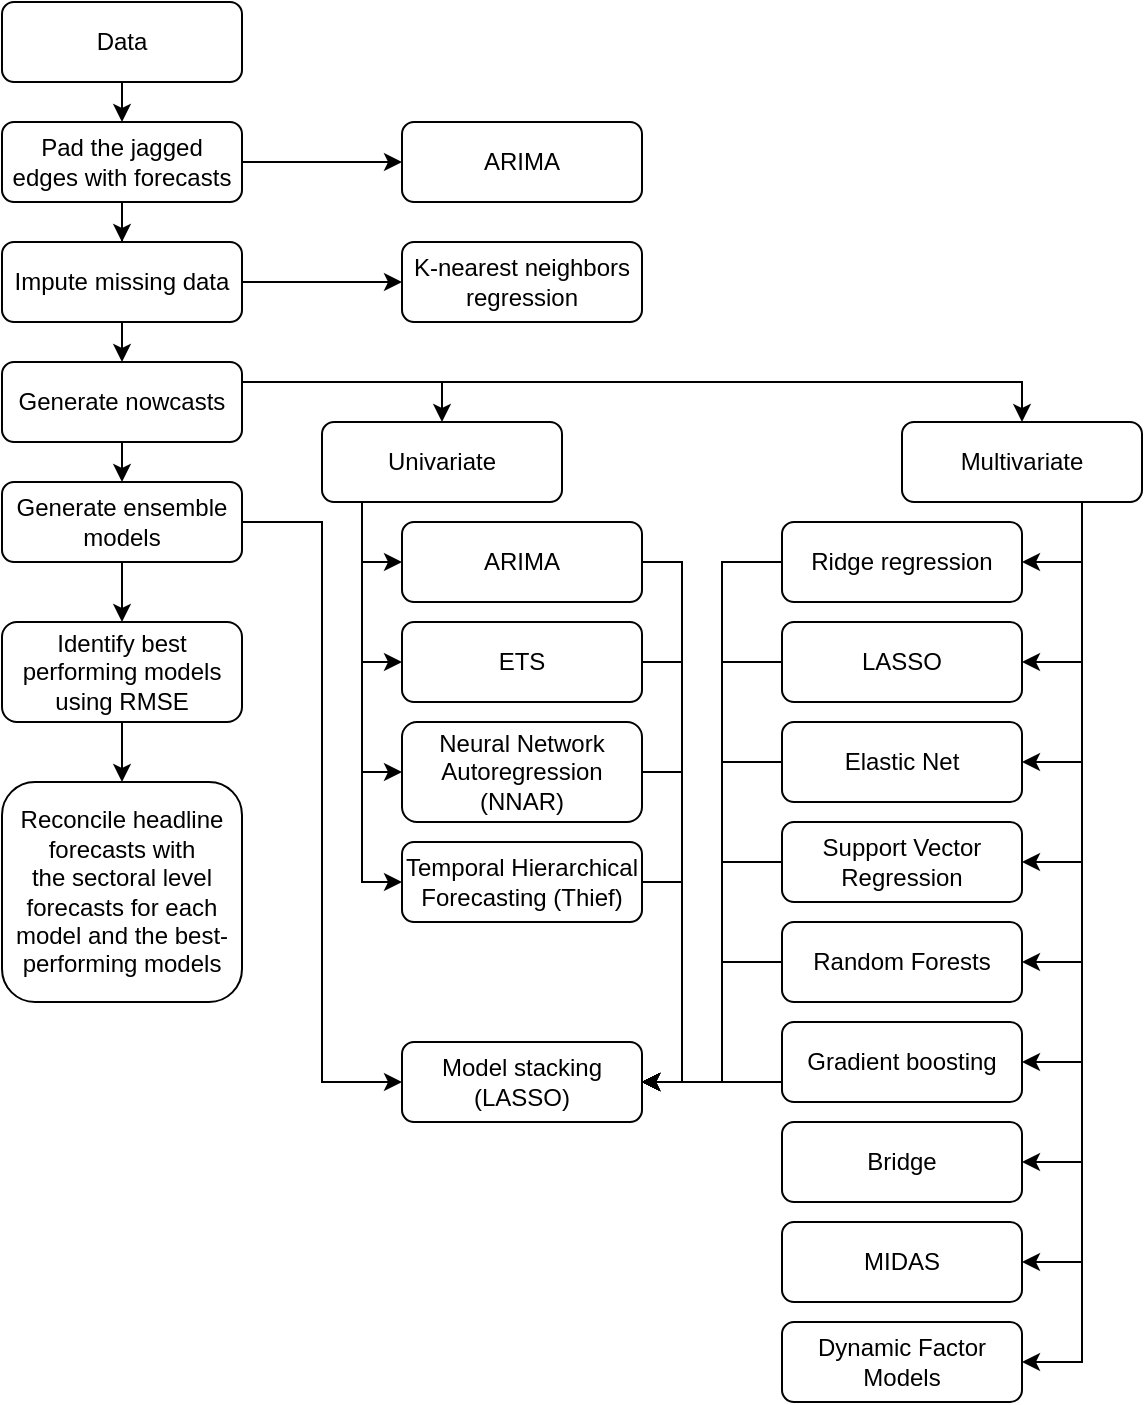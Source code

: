 <mxfile version="16.1.0" type="device"><diagram id="wQKr-pOt1w2jqoedINOT" name="Page-1"><mxGraphModel dx="1038" dy="571" grid="1" gridSize="10" guides="1" tooltips="1" connect="1" arrows="1" fold="1" page="1" pageScale="1" pageWidth="850" pageHeight="1100" math="0" shadow="0"><root><mxCell id="0"/><mxCell id="1" parent="0"/><mxCell id="gshIkFESnJmLivy3SYAN-13" style="edgeStyle=orthogonalEdgeStyle;rounded=0;orthogonalLoop=1;jettySize=auto;html=1;exitX=0.5;exitY=1;exitDx=0;exitDy=0;" edge="1" parent="1" source="gshIkFESnJmLivy3SYAN-4" target="gshIkFESnJmLivy3SYAN-6"><mxGeometry relative="1" as="geometry"/></mxCell><mxCell id="gshIkFESnJmLivy3SYAN-24" style="edgeStyle=orthogonalEdgeStyle;rounded=0;orthogonalLoop=1;jettySize=auto;html=1;exitX=1;exitY=0.5;exitDx=0;exitDy=0;entryX=0;entryY=0.5;entryDx=0;entryDy=0;endArrow=classic;endFill=1;" edge="1" parent="1" source="gshIkFESnJmLivy3SYAN-4" target="gshIkFESnJmLivy3SYAN-21"><mxGeometry relative="1" as="geometry"/></mxCell><mxCell id="gshIkFESnJmLivy3SYAN-4" value="&lt;span&gt;Pad the jagged edges&amp;nbsp;&lt;/span&gt;&lt;span&gt;with forecasts&lt;/span&gt;" style="rounded=1;whiteSpace=wrap;html=1;" vertex="1" parent="1"><mxGeometry x="80" y="100" width="120" height="40" as="geometry"/></mxCell><mxCell id="gshIkFESnJmLivy3SYAN-12" style="edgeStyle=orthogonalEdgeStyle;rounded=0;orthogonalLoop=1;jettySize=auto;html=1;exitX=0.5;exitY=1;exitDx=0;exitDy=0;entryX=0.5;entryY=0;entryDx=0;entryDy=0;" edge="1" parent="1" source="gshIkFESnJmLivy3SYAN-5" target="gshIkFESnJmLivy3SYAN-4"><mxGeometry relative="1" as="geometry"/></mxCell><mxCell id="gshIkFESnJmLivy3SYAN-5" value="Data" style="rounded=1;whiteSpace=wrap;html=1;" vertex="1" parent="1"><mxGeometry x="80" y="40" width="120" height="40" as="geometry"/></mxCell><mxCell id="gshIkFESnJmLivy3SYAN-14" style="edgeStyle=orthogonalEdgeStyle;rounded=0;orthogonalLoop=1;jettySize=auto;html=1;exitX=0.5;exitY=1;exitDx=0;exitDy=0;entryX=0.5;entryY=0;entryDx=0;entryDy=0;" edge="1" parent="1" source="gshIkFESnJmLivy3SYAN-6" target="gshIkFESnJmLivy3SYAN-7"><mxGeometry relative="1" as="geometry"/></mxCell><mxCell id="gshIkFESnJmLivy3SYAN-25" style="edgeStyle=orthogonalEdgeStyle;rounded=0;orthogonalLoop=1;jettySize=auto;html=1;exitX=1;exitY=0.5;exitDx=0;exitDy=0;entryX=0;entryY=0.5;entryDx=0;entryDy=0;endArrow=classic;endFill=1;" edge="1" parent="1" source="gshIkFESnJmLivy3SYAN-6" target="gshIkFESnJmLivy3SYAN-22"><mxGeometry relative="1" as="geometry"/></mxCell><mxCell id="gshIkFESnJmLivy3SYAN-6" value="Impute missing data" style="rounded=1;whiteSpace=wrap;html=1;" vertex="1" parent="1"><mxGeometry x="80" y="160" width="120" height="40" as="geometry"/></mxCell><mxCell id="gshIkFESnJmLivy3SYAN-15" style="edgeStyle=orthogonalEdgeStyle;rounded=0;orthogonalLoop=1;jettySize=auto;html=1;exitX=0.5;exitY=1;exitDx=0;exitDy=0;entryX=0.5;entryY=0;entryDx=0;entryDy=0;" edge="1" parent="1" source="gshIkFESnJmLivy3SYAN-7" target="gshIkFESnJmLivy3SYAN-8"><mxGeometry relative="1" as="geometry"/></mxCell><mxCell id="gshIkFESnJmLivy3SYAN-29" style="edgeStyle=orthogonalEdgeStyle;rounded=0;orthogonalLoop=1;jettySize=auto;html=1;exitX=1;exitY=0.5;exitDx=0;exitDy=0;entryX=0.5;entryY=0;entryDx=0;entryDy=0;endArrow=classic;endFill=1;" edge="1" parent="1" source="gshIkFESnJmLivy3SYAN-7" target="gshIkFESnJmLivy3SYAN-26"><mxGeometry relative="1" as="geometry"><Array as="points"><mxPoint x="210" y="230"/><mxPoint x="310" y="230"/></Array></mxGeometry></mxCell><mxCell id="gshIkFESnJmLivy3SYAN-30" style="edgeStyle=orthogonalEdgeStyle;rounded=0;orthogonalLoop=1;jettySize=auto;html=1;exitX=1;exitY=0.5;exitDx=0;exitDy=0;entryX=0.5;entryY=0;entryDx=0;entryDy=0;endArrow=classic;endFill=1;" edge="1" parent="1" source="gshIkFESnJmLivy3SYAN-7" target="gshIkFESnJmLivy3SYAN-27"><mxGeometry relative="1" as="geometry"><Array as="points"><mxPoint x="210" y="230"/><mxPoint x="610" y="230"/></Array></mxGeometry></mxCell><mxCell id="gshIkFESnJmLivy3SYAN-7" value="Generate nowcasts" style="rounded=1;whiteSpace=wrap;html=1;" vertex="1" parent="1"><mxGeometry x="80" y="220" width="120" height="40" as="geometry"/></mxCell><mxCell id="gshIkFESnJmLivy3SYAN-18" style="edgeStyle=orthogonalEdgeStyle;rounded=0;orthogonalLoop=1;jettySize=auto;html=1;exitX=0.5;exitY=1;exitDx=0;exitDy=0;entryX=0.5;entryY=0;entryDx=0;entryDy=0;" edge="1" parent="1" source="gshIkFESnJmLivy3SYAN-8" target="gshIkFESnJmLivy3SYAN-16"><mxGeometry relative="1" as="geometry"/></mxCell><mxCell id="gshIkFESnJmLivy3SYAN-61" style="edgeStyle=orthogonalEdgeStyle;rounded=0;orthogonalLoop=1;jettySize=auto;html=1;exitX=1;exitY=0.5;exitDx=0;exitDy=0;entryX=0;entryY=0.5;entryDx=0;entryDy=0;endArrow=classic;endFill=1;" edge="1" parent="1" source="gshIkFESnJmLivy3SYAN-8" target="gshIkFESnJmLivy3SYAN-60"><mxGeometry relative="1" as="geometry"/></mxCell><mxCell id="gshIkFESnJmLivy3SYAN-8" value="Generate ensemble models" style="rounded=1;whiteSpace=wrap;html=1;" vertex="1" parent="1"><mxGeometry x="80" y="280" width="120" height="40" as="geometry"/></mxCell><mxCell id="gshIkFESnJmLivy3SYAN-19" style="edgeStyle=orthogonalEdgeStyle;rounded=0;orthogonalLoop=1;jettySize=auto;html=1;exitX=0.5;exitY=1;exitDx=0;exitDy=0;entryX=0.5;entryY=0;entryDx=0;entryDy=0;" edge="1" parent="1" source="gshIkFESnJmLivy3SYAN-16" target="gshIkFESnJmLivy3SYAN-17"><mxGeometry relative="1" as="geometry"/></mxCell><mxCell id="gshIkFESnJmLivy3SYAN-16" value="Identify best performing models using RMSE" style="rounded=1;whiteSpace=wrap;html=1;" vertex="1" parent="1"><mxGeometry x="80" y="350" width="120" height="50" as="geometry"/></mxCell><mxCell id="gshIkFESnJmLivy3SYAN-17" value="&lt;div&gt;Reconcile headline forecasts with the&amp;nbsp;&lt;span&gt;sectoral level forecasts for each model&amp;nbsp;&lt;/span&gt;&lt;span&gt;and the best-performing models&lt;/span&gt;&lt;/div&gt;" style="rounded=1;whiteSpace=wrap;html=1;" vertex="1" parent="1"><mxGeometry x="80" y="430" width="120" height="110" as="geometry"/></mxCell><mxCell id="gshIkFESnJmLivy3SYAN-21" value="ARIMA" style="rounded=1;whiteSpace=wrap;html=1;" vertex="1" parent="1"><mxGeometry x="280" y="100" width="120" height="40" as="geometry"/></mxCell><mxCell id="gshIkFESnJmLivy3SYAN-22" value="K-nearest neighbors regression" style="rounded=1;whiteSpace=wrap;html=1;" vertex="1" parent="1"><mxGeometry x="280" y="160" width="120" height="40" as="geometry"/></mxCell><mxCell id="gshIkFESnJmLivy3SYAN-66" style="edgeStyle=orthogonalEdgeStyle;rounded=0;orthogonalLoop=1;jettySize=auto;html=1;exitX=0.25;exitY=1;exitDx=0;exitDy=0;entryX=0;entryY=0.5;entryDx=0;entryDy=0;endArrow=classic;endFill=1;" edge="1" parent="1" source="gshIkFESnJmLivy3SYAN-26" target="gshIkFESnJmLivy3SYAN-33"><mxGeometry relative="1" as="geometry"><Array as="points"><mxPoint x="270" y="280"/><mxPoint x="260" y="280"/><mxPoint x="260" y="320"/></Array></mxGeometry></mxCell><mxCell id="gshIkFESnJmLivy3SYAN-67" style="edgeStyle=orthogonalEdgeStyle;rounded=0;orthogonalLoop=1;jettySize=auto;html=1;exitX=0.25;exitY=1;exitDx=0;exitDy=0;entryX=0;entryY=0.5;entryDx=0;entryDy=0;endArrow=classic;endFill=1;" edge="1" parent="1" source="gshIkFESnJmLivy3SYAN-26" target="gshIkFESnJmLivy3SYAN-34"><mxGeometry relative="1" as="geometry"><Array as="points"><mxPoint x="270" y="280"/><mxPoint x="260" y="280"/><mxPoint x="260" y="370"/></Array></mxGeometry></mxCell><mxCell id="gshIkFESnJmLivy3SYAN-68" style="edgeStyle=orthogonalEdgeStyle;rounded=0;orthogonalLoop=1;jettySize=auto;html=1;entryX=0;entryY=0.5;entryDx=0;entryDy=0;endArrow=classic;endFill=1;" edge="1" parent="1" target="gshIkFESnJmLivy3SYAN-35"><mxGeometry relative="1" as="geometry"><mxPoint x="260" y="300" as="sourcePoint"/><Array as="points"><mxPoint x="260" y="280"/><mxPoint x="260" y="415"/></Array></mxGeometry></mxCell><mxCell id="gshIkFESnJmLivy3SYAN-69" style="edgeStyle=orthogonalEdgeStyle;rounded=0;orthogonalLoop=1;jettySize=auto;html=1;exitX=0.25;exitY=1;exitDx=0;exitDy=0;entryX=0;entryY=0.5;entryDx=0;entryDy=0;endArrow=classic;endFill=1;" edge="1" parent="1" source="gshIkFESnJmLivy3SYAN-26" target="gshIkFESnJmLivy3SYAN-36"><mxGeometry relative="1" as="geometry"><Array as="points"><mxPoint x="270" y="280"/><mxPoint x="260" y="280"/><mxPoint x="260" y="480"/></Array></mxGeometry></mxCell><mxCell id="gshIkFESnJmLivy3SYAN-26" value="Univariate" style="rounded=1;whiteSpace=wrap;html=1;" vertex="1" parent="1"><mxGeometry x="240" y="250" width="120" height="40" as="geometry"/></mxCell><mxCell id="gshIkFESnJmLivy3SYAN-84" style="edgeStyle=orthogonalEdgeStyle;rounded=0;orthogonalLoop=1;jettySize=auto;html=1;exitX=0.75;exitY=1;exitDx=0;exitDy=0;entryX=1;entryY=0.5;entryDx=0;entryDy=0;endArrow=classic;endFill=1;" edge="1" parent="1" source="gshIkFESnJmLivy3SYAN-27" target="gshIkFESnJmLivy3SYAN-42"><mxGeometry relative="1" as="geometry"/></mxCell><mxCell id="gshIkFESnJmLivy3SYAN-85" style="edgeStyle=orthogonalEdgeStyle;rounded=0;orthogonalLoop=1;jettySize=auto;html=1;exitX=0.75;exitY=1;exitDx=0;exitDy=0;entryX=1;entryY=0.5;entryDx=0;entryDy=0;endArrow=classic;endFill=1;" edge="1" parent="1" source="gshIkFESnJmLivy3SYAN-27" target="gshIkFESnJmLivy3SYAN-43"><mxGeometry relative="1" as="geometry"/></mxCell><mxCell id="gshIkFESnJmLivy3SYAN-86" style="edgeStyle=orthogonalEdgeStyle;rounded=0;orthogonalLoop=1;jettySize=auto;html=1;exitX=0.75;exitY=1;exitDx=0;exitDy=0;entryX=1;entryY=0.5;entryDx=0;entryDy=0;endArrow=classic;endFill=1;" edge="1" parent="1" source="gshIkFESnJmLivy3SYAN-27" target="gshIkFESnJmLivy3SYAN-44"><mxGeometry relative="1" as="geometry"/></mxCell><mxCell id="gshIkFESnJmLivy3SYAN-87" style="edgeStyle=orthogonalEdgeStyle;rounded=0;orthogonalLoop=1;jettySize=auto;html=1;exitX=0.75;exitY=1;exitDx=0;exitDy=0;entryX=1;entryY=0.5;entryDx=0;entryDy=0;endArrow=classic;endFill=1;" edge="1" parent="1" source="gshIkFESnJmLivy3SYAN-27" target="gshIkFESnJmLivy3SYAN-45"><mxGeometry relative="1" as="geometry"/></mxCell><mxCell id="gshIkFESnJmLivy3SYAN-88" style="edgeStyle=orthogonalEdgeStyle;rounded=0;orthogonalLoop=1;jettySize=auto;html=1;exitX=0.75;exitY=1;exitDx=0;exitDy=0;entryX=1;entryY=0.5;entryDx=0;entryDy=0;endArrow=classic;endFill=1;" edge="1" parent="1" source="gshIkFESnJmLivy3SYAN-27" target="gshIkFESnJmLivy3SYAN-46"><mxGeometry relative="1" as="geometry"/></mxCell><mxCell id="gshIkFESnJmLivy3SYAN-89" style="edgeStyle=orthogonalEdgeStyle;rounded=0;orthogonalLoop=1;jettySize=auto;html=1;exitX=0.75;exitY=1;exitDx=0;exitDy=0;entryX=1;entryY=0.5;entryDx=0;entryDy=0;endArrow=classic;endFill=1;" edge="1" parent="1" source="gshIkFESnJmLivy3SYAN-27" target="gshIkFESnJmLivy3SYAN-47"><mxGeometry relative="1" as="geometry"/></mxCell><mxCell id="gshIkFESnJmLivy3SYAN-90" style="edgeStyle=orthogonalEdgeStyle;rounded=0;orthogonalLoop=1;jettySize=auto;html=1;exitX=0.75;exitY=1;exitDx=0;exitDy=0;entryX=1;entryY=0.5;entryDx=0;entryDy=0;endArrow=classic;endFill=1;" edge="1" parent="1" source="gshIkFESnJmLivy3SYAN-27" target="gshIkFESnJmLivy3SYAN-48"><mxGeometry relative="1" as="geometry"/></mxCell><mxCell id="gshIkFESnJmLivy3SYAN-91" style="edgeStyle=orthogonalEdgeStyle;rounded=0;orthogonalLoop=1;jettySize=auto;html=1;exitX=0.75;exitY=1;exitDx=0;exitDy=0;entryX=1;entryY=0.5;entryDx=0;entryDy=0;endArrow=classic;endFill=1;" edge="1" parent="1" source="gshIkFESnJmLivy3SYAN-27" target="gshIkFESnJmLivy3SYAN-49"><mxGeometry relative="1" as="geometry"/></mxCell><mxCell id="gshIkFESnJmLivy3SYAN-92" style="edgeStyle=orthogonalEdgeStyle;rounded=0;orthogonalLoop=1;jettySize=auto;html=1;exitX=0.75;exitY=1;exitDx=0;exitDy=0;entryX=1;entryY=0.5;entryDx=0;entryDy=0;endArrow=classic;endFill=1;" edge="1" parent="1" source="gshIkFESnJmLivy3SYAN-27" target="gshIkFESnJmLivy3SYAN-50"><mxGeometry relative="1" as="geometry"/></mxCell><mxCell id="gshIkFESnJmLivy3SYAN-27" value="Multivariate" style="rounded=1;whiteSpace=wrap;html=1;" vertex="1" parent="1"><mxGeometry x="530" y="250" width="120" height="40" as="geometry"/></mxCell><mxCell id="gshIkFESnJmLivy3SYAN-107" style="edgeStyle=orthogonalEdgeStyle;rounded=0;orthogonalLoop=1;jettySize=auto;html=1;exitX=1;exitY=0.5;exitDx=0;exitDy=0;entryX=1;entryY=0.5;entryDx=0;entryDy=0;endArrow=classic;endFill=1;" edge="1" parent="1" source="gshIkFESnJmLivy3SYAN-33" target="gshIkFESnJmLivy3SYAN-60"><mxGeometry relative="1" as="geometry"/></mxCell><mxCell id="gshIkFESnJmLivy3SYAN-33" value="ARIMA" style="rounded=1;whiteSpace=wrap;html=1;" vertex="1" parent="1"><mxGeometry x="280" y="300" width="120" height="40" as="geometry"/></mxCell><mxCell id="gshIkFESnJmLivy3SYAN-105" style="edgeStyle=orthogonalEdgeStyle;rounded=0;orthogonalLoop=1;jettySize=auto;html=1;exitX=1;exitY=0.5;exitDx=0;exitDy=0;entryX=1;entryY=0.5;entryDx=0;entryDy=0;endArrow=classic;endFill=1;" edge="1" parent="1" source="gshIkFESnJmLivy3SYAN-34" target="gshIkFESnJmLivy3SYAN-60"><mxGeometry relative="1" as="geometry"/></mxCell><mxCell id="gshIkFESnJmLivy3SYAN-34" value="ETS" style="rounded=1;whiteSpace=wrap;html=1;" vertex="1" parent="1"><mxGeometry x="280" y="350" width="120" height="40" as="geometry"/></mxCell><mxCell id="gshIkFESnJmLivy3SYAN-108" style="edgeStyle=orthogonalEdgeStyle;rounded=0;orthogonalLoop=1;jettySize=auto;html=1;exitX=1;exitY=0.5;exitDx=0;exitDy=0;entryX=1;entryY=0.5;entryDx=0;entryDy=0;endArrow=classic;endFill=1;" edge="1" parent="1" source="gshIkFESnJmLivy3SYAN-35" target="gshIkFESnJmLivy3SYAN-60"><mxGeometry relative="1" as="geometry"/></mxCell><mxCell id="gshIkFESnJmLivy3SYAN-35" value="Neural Network Autoregression (NNAR)" style="rounded=1;whiteSpace=wrap;html=1;" vertex="1" parent="1"><mxGeometry x="280" y="400" width="120" height="50" as="geometry"/></mxCell><mxCell id="gshIkFESnJmLivy3SYAN-109" style="edgeStyle=orthogonalEdgeStyle;rounded=0;orthogonalLoop=1;jettySize=auto;html=1;exitX=1;exitY=0.5;exitDx=0;exitDy=0;endArrow=classic;endFill=1;" edge="1" parent="1" source="gshIkFESnJmLivy3SYAN-36"><mxGeometry relative="1" as="geometry"><mxPoint x="400" y="580" as="targetPoint"/><Array as="points"><mxPoint x="420" y="480"/><mxPoint x="420" y="580"/></Array></mxGeometry></mxCell><mxCell id="gshIkFESnJmLivy3SYAN-36" value="Temporal Hierarchical Forecasting (Thief)" style="rounded=1;whiteSpace=wrap;html=1;" vertex="1" parent="1"><mxGeometry x="280" y="460" width="120" height="40" as="geometry"/></mxCell><mxCell id="gshIkFESnJmLivy3SYAN-110" style="edgeStyle=orthogonalEdgeStyle;rounded=0;orthogonalLoop=1;jettySize=auto;html=1;exitX=0;exitY=0.5;exitDx=0;exitDy=0;entryX=1;entryY=0.5;entryDx=0;entryDy=0;endArrow=classic;endFill=1;" edge="1" parent="1" source="gshIkFESnJmLivy3SYAN-42" target="gshIkFESnJmLivy3SYAN-60"><mxGeometry relative="1" as="geometry"><Array as="points"><mxPoint x="440" y="320"/><mxPoint x="440" y="580"/></Array></mxGeometry></mxCell><mxCell id="gshIkFESnJmLivy3SYAN-42" value="Ridge regression" style="rounded=1;whiteSpace=wrap;html=1;" vertex="1" parent="1"><mxGeometry x="470" y="300" width="120" height="40" as="geometry"/></mxCell><mxCell id="gshIkFESnJmLivy3SYAN-111" style="edgeStyle=orthogonalEdgeStyle;rounded=0;orthogonalLoop=1;jettySize=auto;html=1;exitX=0;exitY=0.5;exitDx=0;exitDy=0;endArrow=classic;endFill=1;" edge="1" parent="1" source="gshIkFESnJmLivy3SYAN-43"><mxGeometry relative="1" as="geometry"><mxPoint x="400" y="580" as="targetPoint"/><Array as="points"><mxPoint x="440" y="370"/><mxPoint x="440" y="580"/></Array></mxGeometry></mxCell><mxCell id="gshIkFESnJmLivy3SYAN-43" value="LASSO" style="rounded=1;whiteSpace=wrap;html=1;" vertex="1" parent="1"><mxGeometry x="470" y="350" width="120" height="40" as="geometry"/></mxCell><mxCell id="gshIkFESnJmLivy3SYAN-112" style="edgeStyle=orthogonalEdgeStyle;rounded=0;orthogonalLoop=1;jettySize=auto;html=1;exitX=0;exitY=0.5;exitDx=0;exitDy=0;entryX=1;entryY=0.5;entryDx=0;entryDy=0;endArrow=classic;endFill=1;" edge="1" parent="1" source="gshIkFESnJmLivy3SYAN-44" target="gshIkFESnJmLivy3SYAN-60"><mxGeometry relative="1" as="geometry"><Array as="points"><mxPoint x="440" y="420"/><mxPoint x="440" y="580"/></Array></mxGeometry></mxCell><mxCell id="gshIkFESnJmLivy3SYAN-44" value="Elastic Net" style="rounded=1;whiteSpace=wrap;html=1;" vertex="1" parent="1"><mxGeometry x="470" y="400" width="120" height="40" as="geometry"/></mxCell><mxCell id="gshIkFESnJmLivy3SYAN-115" style="edgeStyle=orthogonalEdgeStyle;rounded=0;orthogonalLoop=1;jettySize=auto;html=1;exitX=0;exitY=0.5;exitDx=0;exitDy=0;entryX=1;entryY=0.5;entryDx=0;entryDy=0;endArrow=classic;endFill=1;" edge="1" parent="1" source="gshIkFESnJmLivy3SYAN-45" target="gshIkFESnJmLivy3SYAN-60"><mxGeometry relative="1" as="geometry"><Array as="points"><mxPoint x="440" y="470"/><mxPoint x="440" y="580"/></Array></mxGeometry></mxCell><mxCell id="gshIkFESnJmLivy3SYAN-45" value="Support Vector Regression" style="rounded=1;whiteSpace=wrap;html=1;" vertex="1" parent="1"><mxGeometry x="470" y="450" width="120" height="40" as="geometry"/></mxCell><mxCell id="gshIkFESnJmLivy3SYAN-114" style="edgeStyle=orthogonalEdgeStyle;rounded=0;orthogonalLoop=1;jettySize=auto;html=1;exitX=0;exitY=0.5;exitDx=0;exitDy=0;entryX=1;entryY=0.5;entryDx=0;entryDy=0;endArrow=classic;endFill=1;" edge="1" parent="1" source="gshIkFESnJmLivy3SYAN-46" target="gshIkFESnJmLivy3SYAN-60"><mxGeometry relative="1" as="geometry"><Array as="points"><mxPoint x="440" y="520"/><mxPoint x="440" y="580"/></Array></mxGeometry></mxCell><mxCell id="gshIkFESnJmLivy3SYAN-46" value="Random Forests" style="rounded=1;whiteSpace=wrap;html=1;" vertex="1" parent="1"><mxGeometry x="470" y="500" width="120" height="40" as="geometry"/></mxCell><mxCell id="gshIkFESnJmLivy3SYAN-116" style="edgeStyle=orthogonalEdgeStyle;rounded=0;orthogonalLoop=1;jettySize=auto;html=1;exitX=0;exitY=0.5;exitDx=0;exitDy=0;entryX=1;entryY=0.5;entryDx=0;entryDy=0;endArrow=classic;endFill=1;" edge="1" parent="1" source="gshIkFESnJmLivy3SYAN-47" target="gshIkFESnJmLivy3SYAN-60"><mxGeometry relative="1" as="geometry"><Array as="points"><mxPoint x="470" y="580"/></Array></mxGeometry></mxCell><mxCell id="gshIkFESnJmLivy3SYAN-47" value="Gradient boosting" style="rounded=1;whiteSpace=wrap;html=1;" vertex="1" parent="1"><mxGeometry x="470" y="550" width="120" height="40" as="geometry"/></mxCell><mxCell id="gshIkFESnJmLivy3SYAN-48" value="Bridge" style="rounded=1;whiteSpace=wrap;html=1;" vertex="1" parent="1"><mxGeometry x="470" y="600" width="120" height="40" as="geometry"/></mxCell><mxCell id="gshIkFESnJmLivy3SYAN-49" value="MIDAS" style="rounded=1;whiteSpace=wrap;html=1;" vertex="1" parent="1"><mxGeometry x="470" y="650" width="120" height="40" as="geometry"/></mxCell><mxCell id="gshIkFESnJmLivy3SYAN-50" value="Dynamic Factor Models" style="rounded=1;whiteSpace=wrap;html=1;" vertex="1" parent="1"><mxGeometry x="470" y="700" width="120" height="40" as="geometry"/></mxCell><mxCell id="gshIkFESnJmLivy3SYAN-60" value="Model stacking (LASSO)" style="rounded=1;whiteSpace=wrap;html=1;" vertex="1" parent="1"><mxGeometry x="280" y="560" width="120" height="40" as="geometry"/></mxCell></root></mxGraphModel></diagram></mxfile>